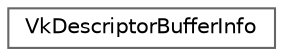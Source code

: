 digraph "类继承关系图"
{
 // LATEX_PDF_SIZE
  bgcolor="transparent";
  edge [fontname=Helvetica,fontsize=10,labelfontname=Helvetica,labelfontsize=10];
  node [fontname=Helvetica,fontsize=10,shape=box,height=0.2,width=0.4];
  rankdir="LR";
  Node0 [id="Node000000",label="VkDescriptorBufferInfo",height=0.2,width=0.4,color="grey40", fillcolor="white", style="filled",URL="$struct_vk_descriptor_buffer_info.html",tooltip=" "];
}
